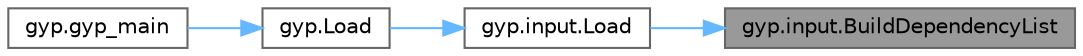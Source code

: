 digraph "gyp.input.BuildDependencyList"
{
 // LATEX_PDF_SIZE
  bgcolor="transparent";
  edge [fontname=Helvetica,fontsize=10,labelfontname=Helvetica,labelfontsize=10];
  node [fontname=Helvetica,fontsize=10,shape=box,height=0.2,width=0.4];
  rankdir="RL";
  Node1 [id="Node000001",label="gyp.input.BuildDependencyList",height=0.2,width=0.4,color="gray40", fillcolor="grey60", style="filled", fontcolor="black",tooltip=" "];
  Node1 -> Node2 [id="edge1_Node000001_Node000002",dir="back",color="steelblue1",style="solid",tooltip=" "];
  Node2 [id="Node000002",label="gyp.input.Load",height=0.2,width=0.4,color="grey40", fillcolor="white", style="filled",URL="$namespacegyp_1_1input.html#ad90e79d4281c183f60968ae564a1a8b7",tooltip=" "];
  Node2 -> Node3 [id="edge2_Node000002_Node000003",dir="back",color="steelblue1",style="solid",tooltip=" "];
  Node3 [id="Node000003",label="gyp.Load",height=0.2,width=0.4,color="grey40", fillcolor="white", style="filled",URL="$namespacegyp.html#a0bc64fed18f77300277d691e72844798",tooltip=" "];
  Node3 -> Node4 [id="edge3_Node000003_Node000004",dir="back",color="steelblue1",style="solid",tooltip=" "];
  Node4 [id="Node000004",label="gyp.gyp_main",height=0.2,width=0.4,color="grey40", fillcolor="white", style="filled",URL="$namespacegyp.html#ad232b957228659b1c62ea8bb0e317901",tooltip=" "];
}

